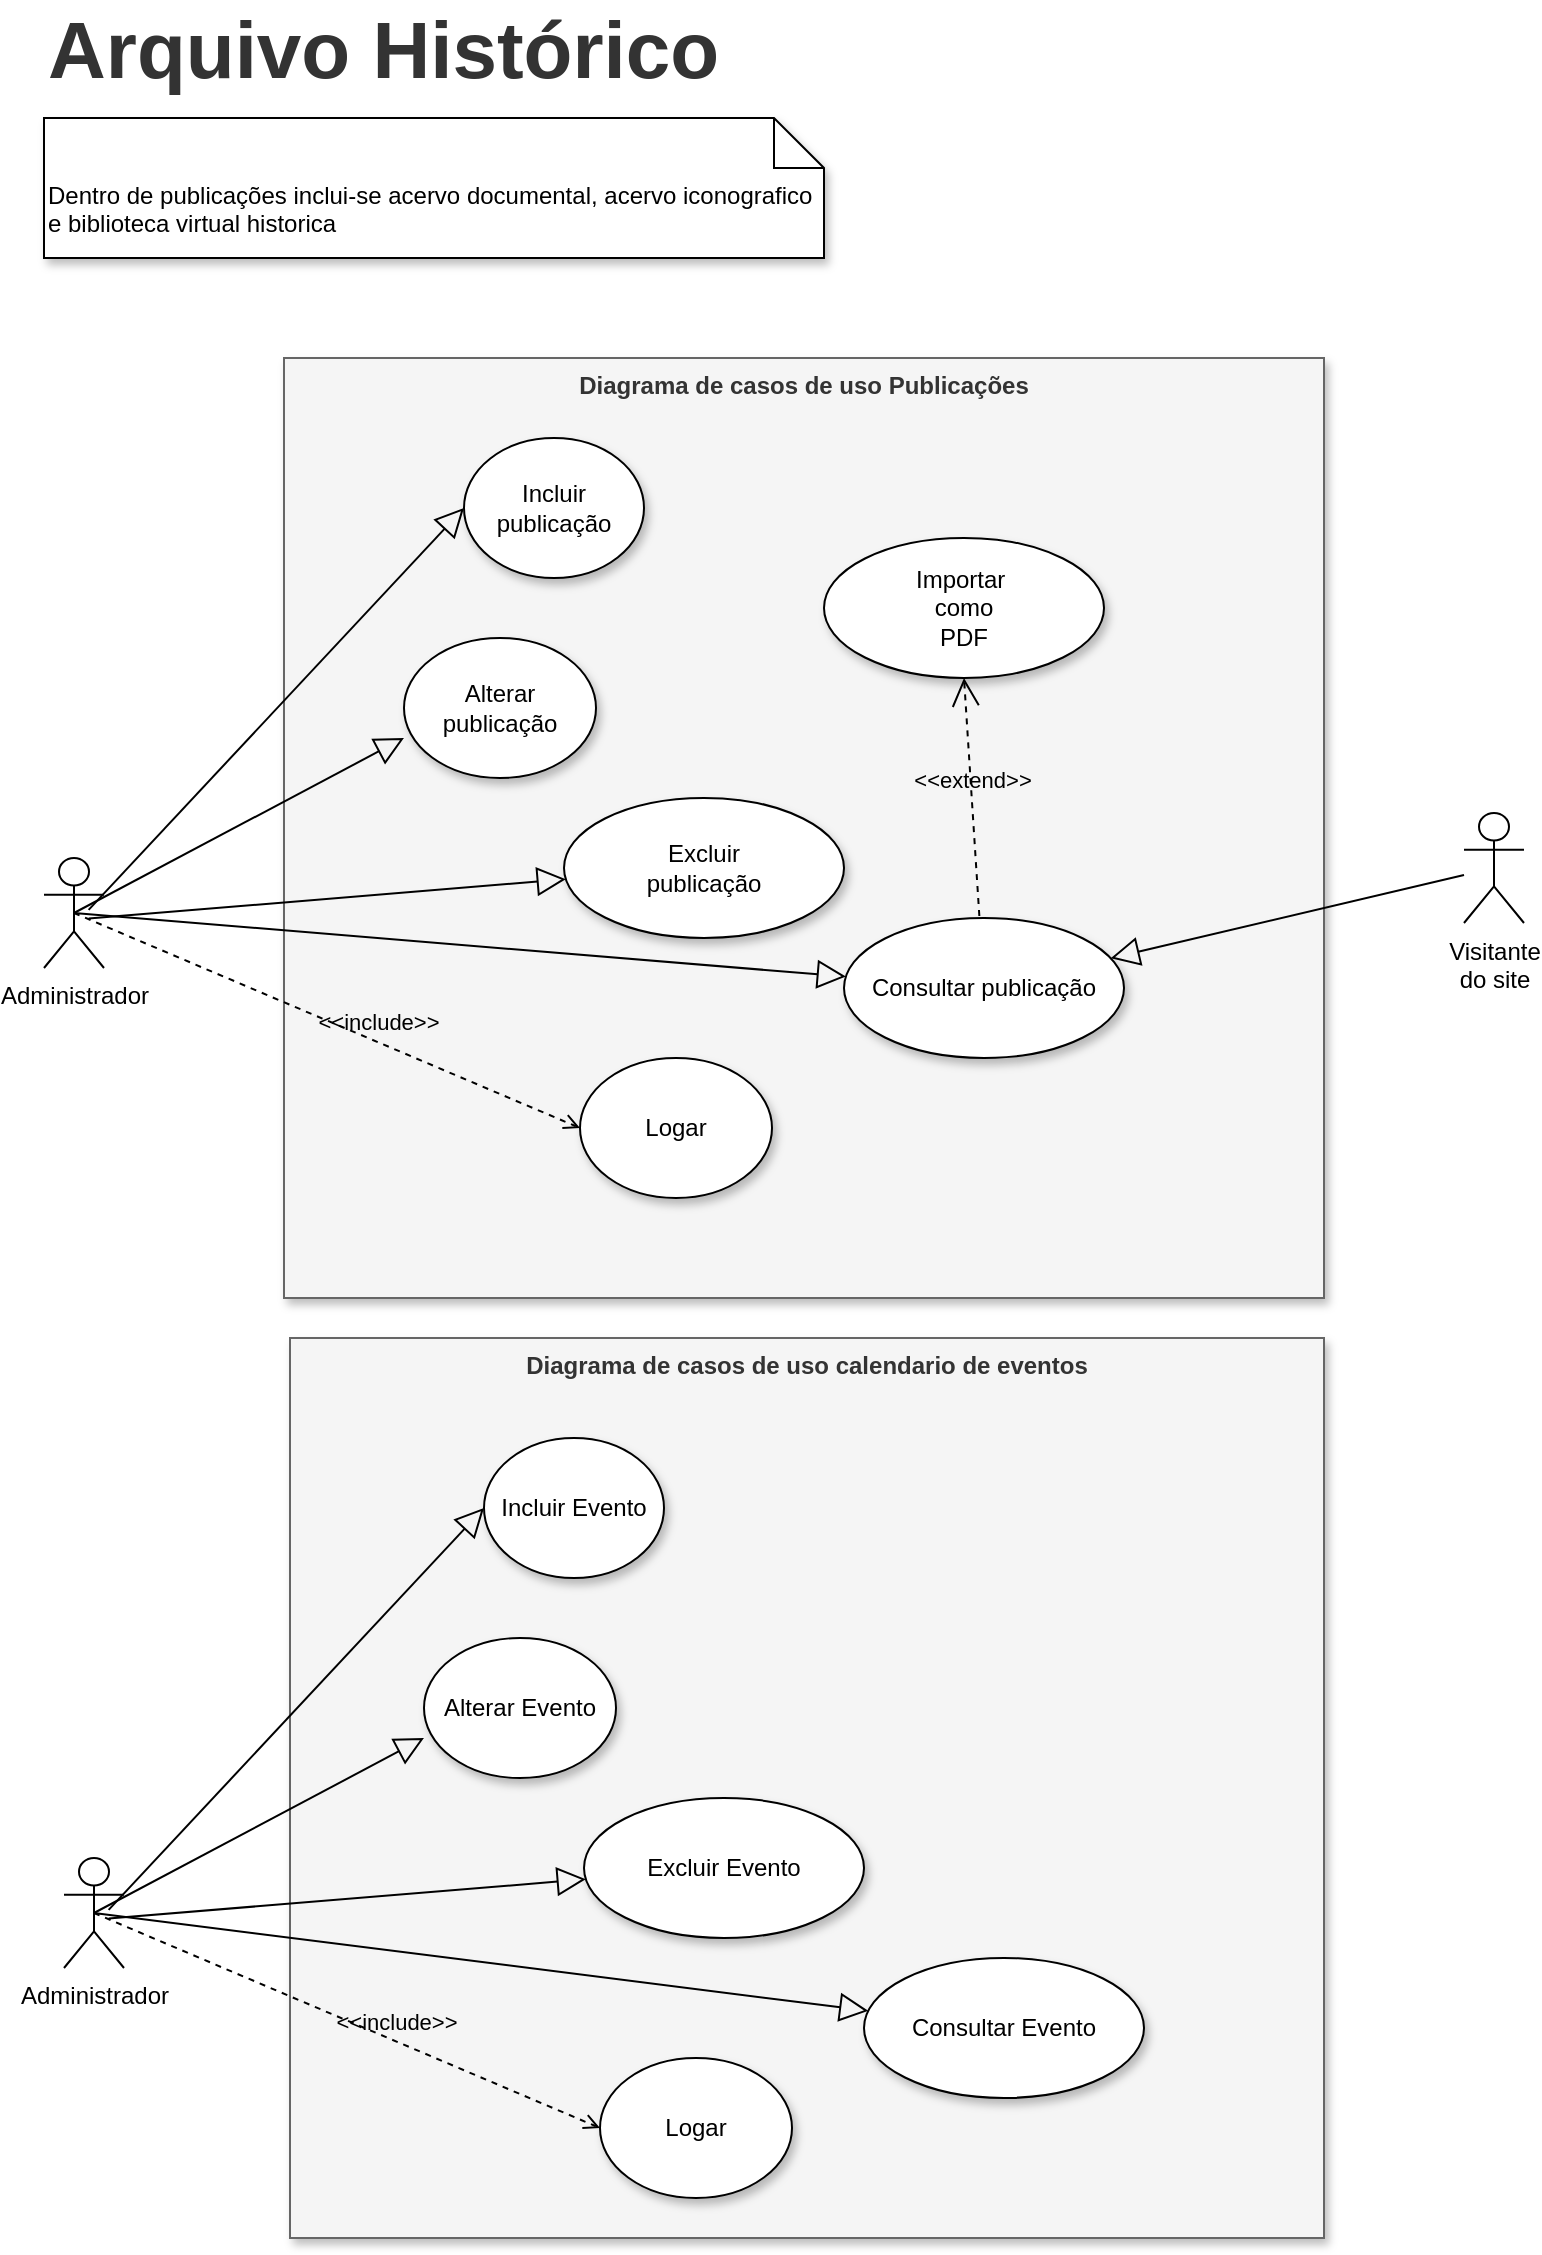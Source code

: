 <mxfile version="21.1.2" type="github">
  <diagram name="Página-1" id="rkHG6nmuOjkpt8-TUzvK">
    <mxGraphModel dx="1059" dy="636" grid="1" gridSize="10" guides="1" tooltips="1" connect="1" arrows="1" fold="1" page="1" pageScale="1" pageWidth="827" pageHeight="1169" math="0" shadow="0">
      <root>
        <mxCell id="0" />
        <mxCell id="1" parent="0" />
        <mxCell id="QimY8xbkl2on-bAjsN7t-3" value="&lt;strong style=&quot;color: rgb(51, 51, 51); font-family: Arial, Helvetica, sans-serif; background-color: rgb(255, 255, 255);&quot;&gt;&lt;font style=&quot;font-size: 40px;&quot;&gt;Arquivo Histórico&lt;/font&gt;&lt;/strong&gt;" style="text;html=1;strokeColor=none;fillColor=none;align=left;verticalAlign=middle;whiteSpace=wrap;rounded=0;fontSize=40;" parent="1" vertex="1">
          <mxGeometry x="40" y="30" width="470" height="30" as="geometry" />
        </mxCell>
        <mxCell id="IfJ1QCMbeDYxTQooLl67-13" value="Diagrama de casos de uso calendario de eventos" style="shape=rect;html=1;verticalAlign=top;fontStyle=1;whiteSpace=wrap;align=center;fillColor=#f5f5f5;fontColor=#333333;strokeColor=#666666;shadow=1;" parent="1" vertex="1">
          <mxGeometry x="163" y="690" width="517" height="450" as="geometry" />
        </mxCell>
        <mxCell id="IfJ1QCMbeDYxTQooLl67-19" value="Incluir Evento" style="ellipse;whiteSpace=wrap;html=1;shadow=1;" parent="1" vertex="1">
          <mxGeometry x="260" y="740" width="90" height="70" as="geometry" />
        </mxCell>
        <mxCell id="IfJ1QCMbeDYxTQooLl67-20" value="Administrador" style="shape=umlActor;html=1;verticalLabelPosition=bottom;verticalAlign=top;align=center;" parent="1" vertex="1">
          <mxGeometry x="50" y="950" width="30" height="55" as="geometry" />
        </mxCell>
        <mxCell id="IfJ1QCMbeDYxTQooLl67-21" value="" style="edgeStyle=none;html=1;endArrow=block;endFill=0;endSize=12;verticalAlign=bottom;rounded=0;entryX=0;entryY=0.5;entryDx=0;entryDy=0;exitX=0.744;exitY=0.472;exitDx=0;exitDy=0;exitPerimeter=0;" parent="1" source="IfJ1QCMbeDYxTQooLl67-20" target="IfJ1QCMbeDYxTQooLl67-19" edge="1">
          <mxGeometry width="160" relative="1" as="geometry">
            <mxPoint x="130" y="855" as="sourcePoint" />
            <mxPoint x="290" y="855" as="targetPoint" />
          </mxGeometry>
        </mxCell>
        <mxCell id="IfJ1QCMbeDYxTQooLl67-22" value="Alterar Evento" style="ellipse;whiteSpace=wrap;html=1;shadow=1;" parent="1" vertex="1">
          <mxGeometry x="230" y="840" width="96" height="70" as="geometry" />
        </mxCell>
        <mxCell id="IfJ1QCMbeDYxTQooLl67-23" value="Excluir Evento" style="ellipse;whiteSpace=wrap;html=1;shadow=1;" parent="1" vertex="1">
          <mxGeometry x="310" y="920" width="140" height="70" as="geometry" />
        </mxCell>
        <mxCell id="IfJ1QCMbeDYxTQooLl67-24" value="" style="edgeStyle=none;html=1;endArrow=block;endFill=0;endSize=12;verticalAlign=bottom;rounded=0;entryX=0;entryY=0.714;entryDx=0;entryDy=0;entryPerimeter=0;exitX=0.5;exitY=0.5;exitDx=0;exitDy=0;exitPerimeter=0;" parent="1" source="IfJ1QCMbeDYxTQooLl67-20" target="IfJ1QCMbeDYxTQooLl67-22" edge="1">
          <mxGeometry width="160" relative="1" as="geometry">
            <mxPoint x="140" y="934.5" as="sourcePoint" />
            <mxPoint x="300" y="934.5" as="targetPoint" />
          </mxGeometry>
        </mxCell>
        <mxCell id="IfJ1QCMbeDYxTQooLl67-25" value="" style="edgeStyle=none;html=1;endArrow=block;endFill=0;endSize=12;verticalAlign=bottom;rounded=0;exitX=0.744;exitY=0.55;exitDx=0;exitDy=0;exitPerimeter=0;" parent="1" source="IfJ1QCMbeDYxTQooLl67-20" target="IfJ1QCMbeDYxTQooLl67-23" edge="1">
          <mxGeometry width="160" relative="1" as="geometry">
            <mxPoint x="150" y="1004.5" as="sourcePoint" />
            <mxPoint x="370" y="965" as="targetPoint" />
          </mxGeometry>
        </mxCell>
        <mxCell id="IfJ1QCMbeDYxTQooLl67-27" value="Consultar Evento" style="ellipse;whiteSpace=wrap;html=1;shadow=1;" parent="1" vertex="1">
          <mxGeometry x="450" y="1000" width="140" height="70" as="geometry" />
        </mxCell>
        <mxCell id="IfJ1QCMbeDYxTQooLl67-28" value="" style="edgeStyle=none;html=1;endArrow=block;endFill=0;endSize=12;verticalAlign=bottom;rounded=0;exitX=0.5;exitY=0.5;exitDx=0;exitDy=0;exitPerimeter=0;" parent="1" source="IfJ1QCMbeDYxTQooLl67-20" target="IfJ1QCMbeDYxTQooLl67-27" edge="1">
          <mxGeometry width="160" relative="1" as="geometry">
            <mxPoint x="90" y="945" as="sourcePoint" />
            <mxPoint x="410" y="960" as="targetPoint" />
          </mxGeometry>
        </mxCell>
        <mxCell id="IfJ1QCMbeDYxTQooLl67-29" value="Logar" style="ellipse;whiteSpace=wrap;html=1;shadow=1;" parent="1" vertex="1">
          <mxGeometry x="318" y="1050" width="96" height="70" as="geometry" />
        </mxCell>
        <mxCell id="IfJ1QCMbeDYxTQooLl67-30" value="&amp;lt;&amp;lt;include&amp;gt;&amp;gt;" style="edgeStyle=none;html=1;endArrow=open;verticalAlign=bottom;dashed=1;labelBackgroundColor=none;rounded=0;exitX=0.5;exitY=0.5;exitDx=0;exitDy=0;exitPerimeter=0;entryX=0;entryY=0.5;entryDx=0;entryDy=0;" parent="1" source="IfJ1QCMbeDYxTQooLl67-20" target="IfJ1QCMbeDYxTQooLl67-29" edge="1">
          <mxGeometry x="0.191" y="2" width="160" relative="1" as="geometry">
            <mxPoint x="140" y="1095" as="sourcePoint" />
            <mxPoint x="300" y="1095" as="targetPoint" />
            <mxPoint y="1" as="offset" />
          </mxGeometry>
        </mxCell>
        <mxCell id="EzIeQGh6oStC6wNubKse-1" value="Diagrama de casos de uso Publicações" style="shape=rect;html=1;verticalAlign=top;fontStyle=1;whiteSpace=wrap;align=center;fillColor=#f5f5f5;fontColor=#333333;strokeColor=#666666;shadow=1;" parent="1" vertex="1">
          <mxGeometry x="160" y="200" width="520" height="470" as="geometry" />
        </mxCell>
        <mxCell id="EzIeQGh6oStC6wNubKse-2" value="Incluir publicação" style="ellipse;whiteSpace=wrap;html=1;shadow=1;" parent="1" vertex="1">
          <mxGeometry x="250" y="240" width="90" height="70" as="geometry" />
        </mxCell>
        <mxCell id="EzIeQGh6oStC6wNubKse-3" value="Administrador" style="shape=umlActor;html=1;verticalLabelPosition=bottom;verticalAlign=top;align=center;" parent="1" vertex="1">
          <mxGeometry x="40" y="450" width="30" height="55" as="geometry" />
        </mxCell>
        <mxCell id="EzIeQGh6oStC6wNubKse-4" value="" style="edgeStyle=none;html=1;endArrow=block;endFill=0;endSize=12;verticalAlign=bottom;rounded=0;entryX=0;entryY=0.5;entryDx=0;entryDy=0;exitX=0.744;exitY=0.472;exitDx=0;exitDy=0;exitPerimeter=0;" parent="1" source="EzIeQGh6oStC6wNubKse-3" target="EzIeQGh6oStC6wNubKse-2" edge="1">
          <mxGeometry width="160" relative="1" as="geometry">
            <mxPoint x="120" y="355" as="sourcePoint" />
            <mxPoint x="280" y="355" as="targetPoint" />
          </mxGeometry>
        </mxCell>
        <mxCell id="EzIeQGh6oStC6wNubKse-5" value="Alterar publicação" style="ellipse;whiteSpace=wrap;html=1;shadow=1;" parent="1" vertex="1">
          <mxGeometry x="220" y="340" width="96" height="70" as="geometry" />
        </mxCell>
        <mxCell id="EzIeQGh6oStC6wNubKse-6" value="Excluir &lt;br&gt;publicação" style="ellipse;whiteSpace=wrap;html=1;shadow=1;" parent="1" vertex="1">
          <mxGeometry x="300" y="420" width="140" height="70" as="geometry" />
        </mxCell>
        <mxCell id="EzIeQGh6oStC6wNubKse-7" value="" style="edgeStyle=none;html=1;endArrow=block;endFill=0;endSize=12;verticalAlign=bottom;rounded=0;entryX=0;entryY=0.714;entryDx=0;entryDy=0;entryPerimeter=0;exitX=0.5;exitY=0.5;exitDx=0;exitDy=0;exitPerimeter=0;" parent="1" source="EzIeQGh6oStC6wNubKse-3" target="EzIeQGh6oStC6wNubKse-5" edge="1">
          <mxGeometry width="160" relative="1" as="geometry">
            <mxPoint x="130" y="434.5" as="sourcePoint" />
            <mxPoint x="290" y="434.5" as="targetPoint" />
          </mxGeometry>
        </mxCell>
        <mxCell id="EzIeQGh6oStC6wNubKse-8" value="" style="edgeStyle=none;html=1;endArrow=block;endFill=0;endSize=12;verticalAlign=bottom;rounded=0;exitX=0.744;exitY=0.55;exitDx=0;exitDy=0;exitPerimeter=0;" parent="1" source="EzIeQGh6oStC6wNubKse-3" target="EzIeQGh6oStC6wNubKse-6" edge="1">
          <mxGeometry width="160" relative="1" as="geometry">
            <mxPoint x="140" y="504.5" as="sourcePoint" />
            <mxPoint x="360" y="465" as="targetPoint" />
          </mxGeometry>
        </mxCell>
        <mxCell id="EzIeQGh6oStC6wNubKse-9" value="Consultar publicação" style="ellipse;whiteSpace=wrap;html=1;shadow=1;" parent="1" vertex="1">
          <mxGeometry x="440" y="480" width="140" height="70" as="geometry" />
        </mxCell>
        <mxCell id="EzIeQGh6oStC6wNubKse-10" value="" style="edgeStyle=none;html=1;endArrow=block;endFill=0;endSize=12;verticalAlign=bottom;rounded=0;exitX=0.5;exitY=0.5;exitDx=0;exitDy=0;exitPerimeter=0;" parent="1" source="EzIeQGh6oStC6wNubKse-3" target="EzIeQGh6oStC6wNubKse-9" edge="1">
          <mxGeometry width="160" relative="1" as="geometry">
            <mxPoint x="80" y="445" as="sourcePoint" />
            <mxPoint x="400" y="460" as="targetPoint" />
          </mxGeometry>
        </mxCell>
        <mxCell id="EzIeQGh6oStC6wNubKse-11" value="Logar" style="ellipse;whiteSpace=wrap;html=1;shadow=1;" parent="1" vertex="1">
          <mxGeometry x="308" y="550" width="96" height="70" as="geometry" />
        </mxCell>
        <mxCell id="EzIeQGh6oStC6wNubKse-12" value="&amp;lt;&amp;lt;include&amp;gt;&amp;gt;" style="edgeStyle=none;html=1;endArrow=open;verticalAlign=bottom;dashed=1;labelBackgroundColor=none;rounded=0;exitX=0.5;exitY=0.5;exitDx=0;exitDy=0;exitPerimeter=0;entryX=0;entryY=0.5;entryDx=0;entryDy=0;" parent="1" source="EzIeQGh6oStC6wNubKse-3" target="EzIeQGh6oStC6wNubKse-11" edge="1">
          <mxGeometry x="0.196" y="1" width="160" relative="1" as="geometry">
            <mxPoint x="130" y="595" as="sourcePoint" />
            <mxPoint x="290" y="595" as="targetPoint" />
            <mxPoint as="offset" />
          </mxGeometry>
        </mxCell>
        <mxCell id="EzIeQGh6oStC6wNubKse-13" value="Importar&amp;nbsp;&lt;br&gt;como &lt;br&gt;PDF" style="ellipse;whiteSpace=wrap;html=1;shadow=1;" parent="1" vertex="1">
          <mxGeometry x="430" y="290" width="140" height="70" as="geometry" />
        </mxCell>
        <mxCell id="EzIeQGh6oStC6wNubKse-15" value="&amp;lt;&amp;lt;extend&amp;gt;&amp;gt;" style="edgeStyle=none;html=1;startArrow=open;endArrow=none;startSize=12;verticalAlign=bottom;dashed=1;labelBackgroundColor=none;rounded=0;exitX=0.5;exitY=1;exitDx=0;exitDy=0;" parent="1" source="EzIeQGh6oStC6wNubKse-13" target="EzIeQGh6oStC6wNubKse-9" edge="1">
          <mxGeometry width="160" relative="1" as="geometry">
            <mxPoint x="414" y="400" as="sourcePoint" />
            <mxPoint x="574" y="400" as="targetPoint" />
          </mxGeometry>
        </mxCell>
        <mxCell id="EzIeQGh6oStC6wNubKse-16" value="Visitante &lt;br&gt;do site" style="shape=umlActor;html=1;verticalLabelPosition=bottom;verticalAlign=top;align=center;" parent="1" vertex="1">
          <mxGeometry x="750" y="427.5" width="30" height="55" as="geometry" />
        </mxCell>
        <mxCell id="EzIeQGh6oStC6wNubKse-17" value="" style="edgeStyle=none;html=1;endArrow=block;endFill=0;endSize=12;verticalAlign=bottom;rounded=0;" parent="1" source="EzIeQGh6oStC6wNubKse-16" target="EzIeQGh6oStC6wNubKse-9" edge="1">
          <mxGeometry width="160" relative="1" as="geometry">
            <mxPoint x="450" y="480" as="sourcePoint" />
            <mxPoint x="610" y="480" as="targetPoint" />
          </mxGeometry>
        </mxCell>
        <mxCell id="fEVfWD3LFcPTaNWm6_eC-1" value="Dentro de publicações inclui-se acervo documental, acervo iconografico e biblioteca virtual historica&amp;nbsp;" style="shape=note2;boundedLbl=1;whiteSpace=wrap;html=1;size=25;verticalAlign=top;align=left;shadow=1;" vertex="1" parent="1">
          <mxGeometry x="40" y="80" width="390" height="70" as="geometry" />
        </mxCell>
        <mxCell id="fEVfWD3LFcPTaNWm6_eC-3" style="edgeStyle=orthogonalEdgeStyle;rounded=0;orthogonalLoop=1;jettySize=auto;html=1;exitX=0.5;exitY=1;exitDx=0;exitDy=0;align=left;" edge="1" parent="1" source="QimY8xbkl2on-bAjsN7t-3">
          <mxGeometry relative="1" as="geometry">
            <mxPoint x="275" y="60" as="targetPoint" />
          </mxGeometry>
        </mxCell>
      </root>
    </mxGraphModel>
  </diagram>
</mxfile>
